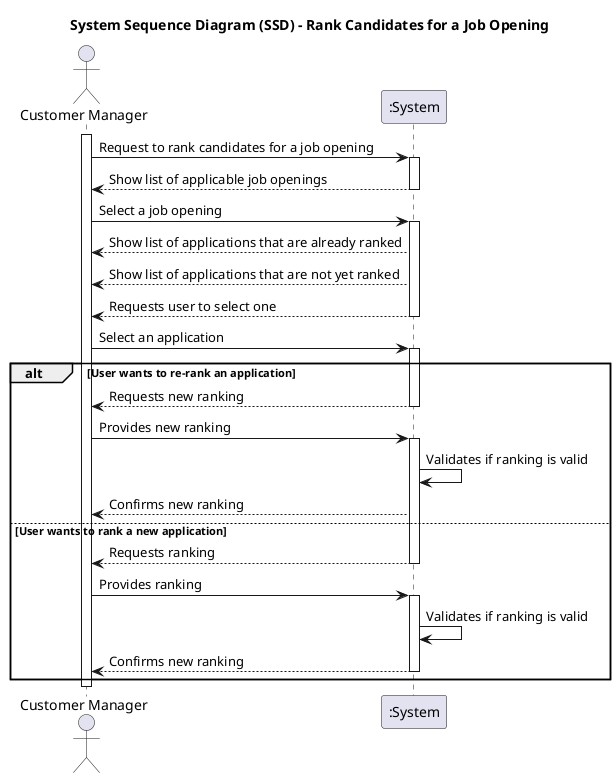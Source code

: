 @startuml
'skinparam monochrome true
'skinparam packageStyle rectangle
'skinparam shadowing false

title System Sequence Diagram (SSD) - Rank Candidates for a Job Opening

actor "Customer Manager" as Agent
participant ":System" as System

activate Agent

Agent -> System : Request to rank candidates for a job opening
activate System
System --> Agent: Show list of applicable job openings
deactivate

Agent -> System : Select a job opening
activate System
System --> Agent : Show list of applications that are already ranked
System --> Agent : Show list of applications that are not yet ranked
System --> Agent : Requests user to select one
deactivate

Agent -> System : Select an application
activate System

alt User wants to re-rank an application
System --> Agent : Requests new ranking
deactivate
Agent -> System : Provides new ranking
activate System
System -> System : Validates if ranking is valid
System --> Agent  : Confirms new ranking


else User wants to rank a new application

System --> Agent : Requests ranking
deactivate
Agent -> System : Provides ranking
activate System
System -> System : Validates if ranking is valid
System --> Agent  : Confirms new ranking
deactivate
end alt

deactivate Agent

@enduml